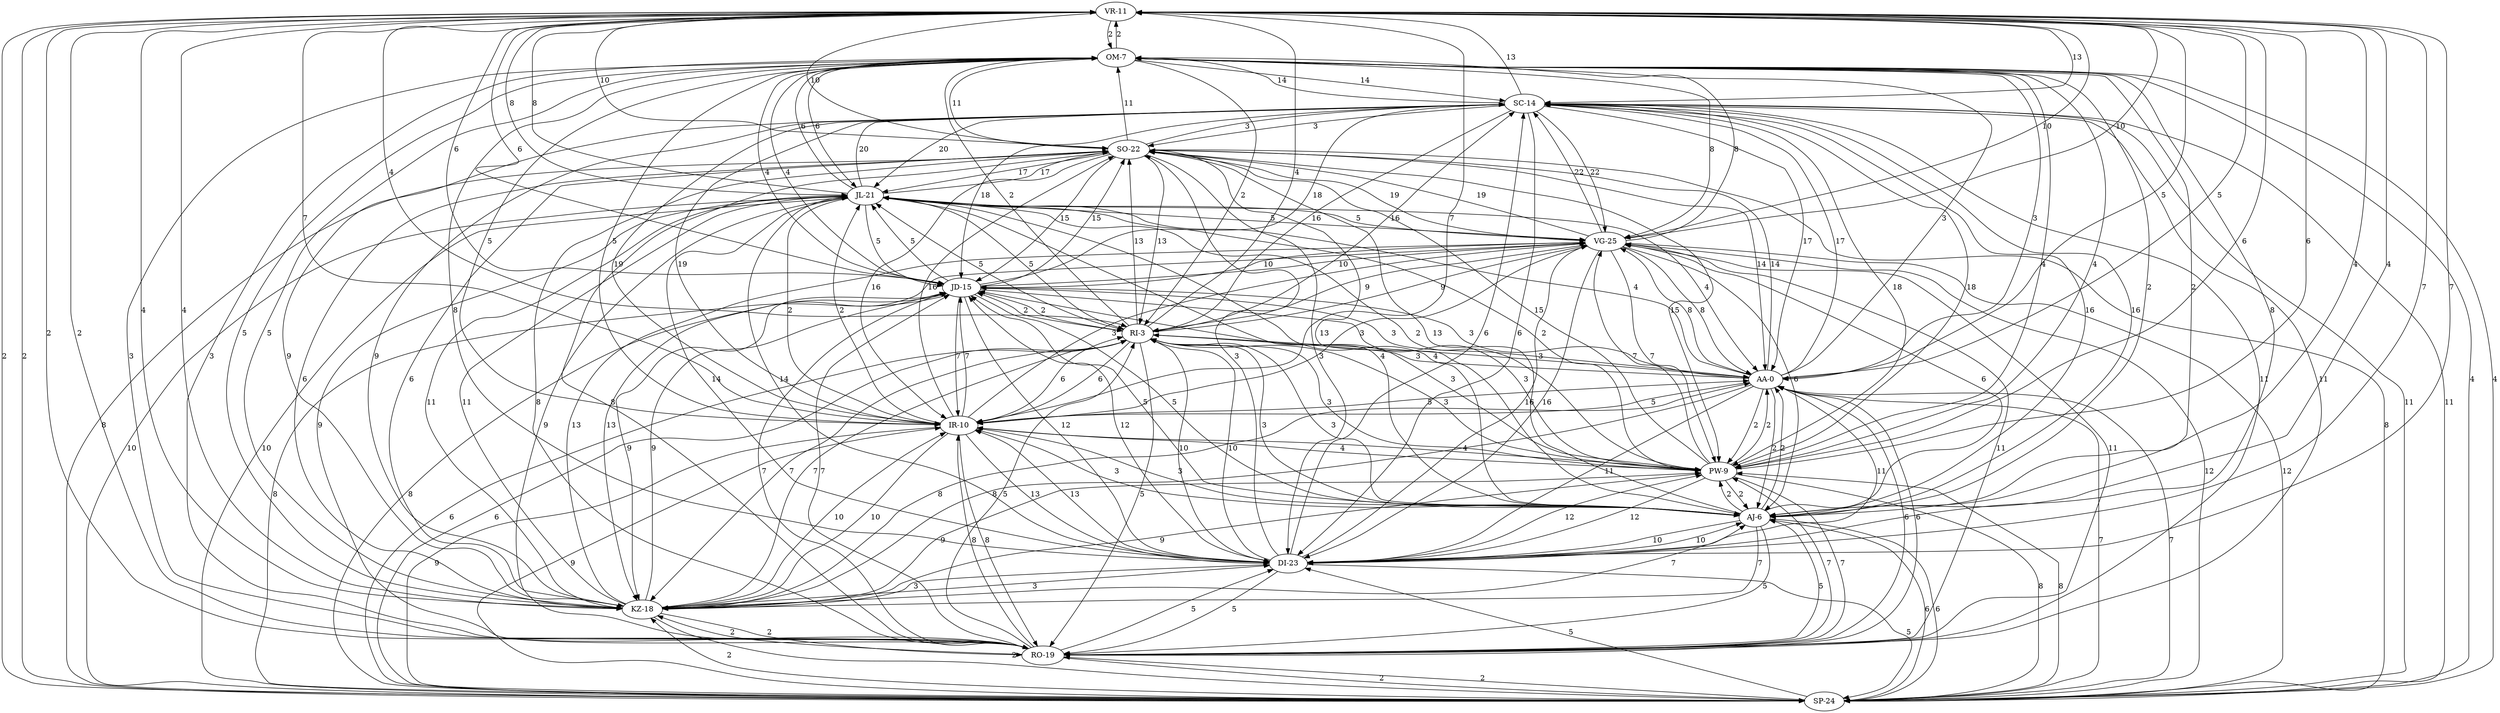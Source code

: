 digraph {
    0 [ label = "VR-11" ]
    1 [ label = "OM-7" ]
    2 [ label = "SP-24" ]
    3 [ label = "RO-19" ]
    4 [ label = "KZ-18" ]
    5 [ label = "DI-23" ]
    6 [ label = "AJ-6" ]
    7 [ label = "PW-9" ]
    8 [ label = "IR-10" ]
    9 [ label = "AA-0" ]
    10 [ label = "RI-3" ]
    11 [ label = "JD-15" ]
    12 [ label = "VG-25" ]
    13 [ label = "JL-21" ]
    14 [ label = "SO-22" ]
    15 [ label = "SC-14" ]
    12 -> 3 [ label = "11" ]
    13 -> 4 [ label = "11" ]
    13 -> 11 [ label = "5" ]
    0 -> 15 [ label = "13" ]
    13 -> 8 [ label = "2" ]
    3 -> 6 [ label = "5" ]
    8 -> 4 [ label = "10" ]
    8 -> 6 [ label = "3" ]
    3 -> 7 [ label = "7" ]
    3 -> 15 [ label = "11" ]
    10 -> 12 [ label = "9" ]
    9 -> 13 [ label = "4" ]
    6 -> 4 [ label = "7" ]
    4 -> 2 [ label = "2" ]
    10 -> 3 [ label = "5" ]
    8 -> 0 [ label = "7" ]
    10 -> 0 [ label = "4" ]
    3 -> 4 [ label = "2" ]
    15 -> 7 [ label = "18" ]
    13 -> 0 [ label = "8" ]
    10 -> 9 [ label = "3" ]
    10 -> 6 [ label = "3" ]
    14 -> 10 [ label = "13" ]
    4 -> 14 [ label = "6" ]
    6 -> 12 [ label = "6" ]
    15 -> 14 [ label = "3" ]
    6 -> 14 [ label = "13" ]
    5 -> 3 [ label = "5" ]
    10 -> 11 [ label = "2" ]
    0 -> 3 [ label = "2" ]
    12 -> 11 [ label = "10" ]
    14 -> 3 [ label = "8" ]
    14 -> 9 [ label = "14" ]
    5 -> 13 [ label = "14" ]
    6 -> 5 [ label = "10" ]
    6 -> 13 [ label = "4" ]
    1 -> 13 [ label = "6" ]
    7 -> 6 [ label = "2" ]
    6 -> 15 [ label = "16" ]
    9 -> 6 [ label = "2" ]
    12 -> 14 [ label = "19" ]
    2 -> 1 [ label = "4" ]
    12 -> 13 [ label = "5" ]
    11 -> 0 [ label = "6" ]
    0 -> 4 [ label = "4" ]
    1 -> 14 [ label = "11" ]
    5 -> 14 [ label = "3" ]
    1 -> 10 [ label = "2" ]
    2 -> 3 [ label = "2" ]
    14 -> 13 [ label = "17" ]
    4 -> 7 [ label = "9" ]
    7 -> 13 [ label = "2" ]
    14 -> 4 [ label = "6" ]
    14 -> 0 [ label = "10" ]
    9 -> 11 [ label = "3" ]
    13 -> 3 [ label = "9" ]
    5 -> 8 [ label = "13" ]
    8 -> 10 [ label = "6" ]
    7 -> 3 [ label = "7" ]
    8 -> 12 [ label = "3" ]
    0 -> 7 [ label = "6" ]
    2 -> 0 [ label = "2" ]
    3 -> 12 [ label = "11" ]
    13 -> 15 [ label = "20" ]
    6 -> 11 [ label = "5" ]
    10 -> 14 [ label = "13" ]
    0 -> 8 [ label = "7" ]
    4 -> 13 [ label = "11" ]
    5 -> 15 [ label = "6" ]
    9 -> 12 [ label = "8" ]
    8 -> 7 [ label = "4" ]
    1 -> 15 [ label = "14" ]
    13 -> 1 [ label = "6" ]
    4 -> 12 [ label = "13" ]
    1 -> 8 [ label = "5" ]
    11 -> 13 [ label = "5" ]
    5 -> 9 [ label = "11" ]
    7 -> 0 [ label = "6" ]
    2 -> 10 [ label = "6" ]
    9 -> 7 [ label = "2" ]
    11 -> 2 [ label = "8" ]
    0 -> 1 [ label = "2" ]
    15 -> 2 [ label = "11" ]
    15 -> 6 [ label = "16" ]
    5 -> 12 [ label = "16" ]
    4 -> 9 [ label = "8" ]
    7 -> 10 [ label = "3" ]
    12 -> 4 [ label = "13" ]
    4 -> 10 [ label = "7" ]
    3 -> 1 [ label = "3" ]
    12 -> 0 [ label = "10" ]
    0 -> 2 [ label = "2" ]
    6 -> 0 [ label = "4" ]
    9 -> 4 [ label = "8" ]
    1 -> 3 [ label = "3" ]
    7 -> 5 [ label = "12" ]
    7 -> 12 [ label = "7" ]
    0 -> 6 [ label = "4" ]
    12 -> 2 [ label = "12" ]
    0 -> 14 [ label = "10" ]
    3 -> 9 [ label = "6" ]
    11 -> 12 [ label = "10" ]
    8 -> 1 [ label = "5" ]
    14 -> 1 [ label = "11" ]
    0 -> 12 [ label = "10" ]
    2 -> 7 [ label = "8" ]
    9 -> 0 [ label = "5" ]
    14 -> 11 [ label = "15" ]
    4 -> 5 [ label = "3" ]
    8 -> 2 [ label = "9" ]
    8 -> 11 [ label = "7" ]
    7 -> 2 [ label = "8" ]
    11 -> 5 [ label = "12" ]
    10 -> 8 [ label = "6" ]
    5 -> 0 [ label = "7" ]
    1 -> 7 [ label = "4" ]
    4 -> 1 [ label = "5" ]
    4 -> 15 [ label = "9" ]
    5 -> 6 [ label = "10" ]
    8 -> 9 [ label = "5" ]
    10 -> 7 [ label = "3" ]
    7 -> 15 [ label = "18" ]
    12 -> 9 [ label = "8" ]
    15 -> 8 [ label = "19" ]
    15 -> 13 [ label = "20" ]
    1 -> 12 [ label = "8" ]
    0 -> 11 [ label = "6" ]
    1 -> 2 [ label = "4" ]
    8 -> 3 [ label = "8" ]
    2 -> 9 [ label = "7" ]
    2 -> 15 [ label = "11" ]
    8 -> 5 [ label = "13" ]
    12 -> 8 [ label = "3" ]
    15 -> 11 [ label = "18" ]
    9 -> 14 [ label = "14" ]
    2 -> 14 [ label = "8" ]
    7 -> 11 [ label = "3" ]
    9 -> 15 [ label = "17" ]
    2 -> 8 [ label = "9" ]
    10 -> 15 [ label = "16" ]
    5 -> 2 [ label = "5" ]
    5 -> 1 [ label = "8" ]
    3 -> 14 [ label = "8" ]
    11 -> 4 [ label = "9" ]
    12 -> 5 [ label = "16" ]
    11 -> 10 [ label = "2" ]
    13 -> 10 [ label = "5" ]
    1 -> 9 [ label = "3" ]
    0 -> 10 [ label = "4" ]
    11 -> 15 [ label = "18" ]
    0 -> 9 [ label = "5" ]
    6 -> 1 [ label = "2" ]
    4 -> 0 [ label = "4" ]
    9 -> 10 [ label = "3" ]
    7 -> 8 [ label = "4" ]
    12 -> 7 [ label = "7" ]
    4 -> 3 [ label = "2" ]
    0 -> 5 [ label = "7" ]
    14 -> 5 [ label = "3" ]
    15 -> 4 [ label = "9" ]
    4 -> 6 [ label = "7" ]
    10 -> 2 [ label = "6" ]
    14 -> 8 [ label = "16" ]
    8 -> 15 [ label = "19" ]
    1 -> 0 [ label = "2" ]
    1 -> 6 [ label = "2" ]
    3 -> 5 [ label = "5" ]
    2 -> 4 [ label = "2" ]
    11 -> 3 [ label = "7" ]
    8 -> 14 [ label = "16" ]
    14 -> 12 [ label = "19" ]
    11 -> 6 [ label = "5" ]
    13 -> 2 [ label = "10" ]
    3 -> 11 [ label = "7" ]
    14 -> 6 [ label = "13" ]
    3 -> 0 [ label = "2" ]
    13 -> 9 [ label = "4" ]
    8 -> 13 [ label = "2" ]
    11 -> 8 [ label = "7" ]
    14 -> 2 [ label = "8" ]
    2 -> 6 [ label = "6" ]
    4 -> 8 [ label = "10" ]
    3 -> 8 [ label = "8" ]
    12 -> 10 [ label = "9" ]
    1 -> 11 [ label = "4" ]
    4 -> 11 [ label = "9" ]
    6 -> 2 [ label = "6" ]
    6 -> 7 [ label = "2" ]
    1 -> 4 [ label = "5" ]
    12 -> 15 [ label = "22" ]
    12 -> 6 [ label = "6" ]
    9 -> 2 [ label = "7" ]
    6 -> 10 [ label = "3" ]
    7 -> 4 [ label = "9" ]
    0 -> 13 [ label = "8" ]
    3 -> 2 [ label = "2" ]
    6 -> 3 [ label = "5" ]
    13 -> 12 [ label = "5" ]
    7 -> 1 [ label = "4" ]
    5 -> 4 [ label = "3" ]
    6 -> 9 [ label = "2" ]
    5 -> 7 [ label = "12" ]
    15 -> 12 [ label = "22" ]
    9 -> 8 [ label = "5" ]
    15 -> 0 [ label = "13" ]
    10 -> 4 [ label = "7" ]
    7 -> 9 [ label = "2" ]
    15 -> 5 [ label = "6" ]
    15 -> 1 [ label = "14" ]
    13 -> 14 [ label = "17" ]
    14 -> 15 [ label = "3" ]
    9 -> 5 [ label = "11" ]
    3 -> 10 [ label = "5" ]
    13 -> 5 [ label = "14" ]
    6 -> 8 [ label = "3" ]
    10 -> 5 [ label = "10" ]
    2 -> 12 [ label = "12" ]
    5 -> 11 [ label = "12" ]
    11 -> 1 [ label = "4" ]
    15 -> 3 [ label = "11" ]
    11 -> 9 [ label = "3" ]
    3 -> 13 [ label = "9" ]
    13 -> 6 [ label = "4" ]
    9 -> 1 [ label = "3" ]
    15 -> 10 [ label = "16" ]
    11 -> 14 [ label = "15" ]
    10 -> 13 [ label = "5" ]
    2 -> 13 [ label = "10" ]
    10 -> 1 [ label = "2" ]
    12 -> 1 [ label = "8" ]
    2 -> 11 [ label = "8" ]
    2 -> 5 [ label = "5" ]
    5 -> 10 [ label = "10" ]
    11 -> 7 [ label = "3" ]
    9 -> 3 [ label = "6" ]
    1 -> 5 [ label = "8" ]
    13 -> 7 [ label = "2" ]
    15 -> 9 [ label = "17" ]
    14 -> 7 [ label = "15" ]
    7 -> 14 [ label = "15" ]
}

